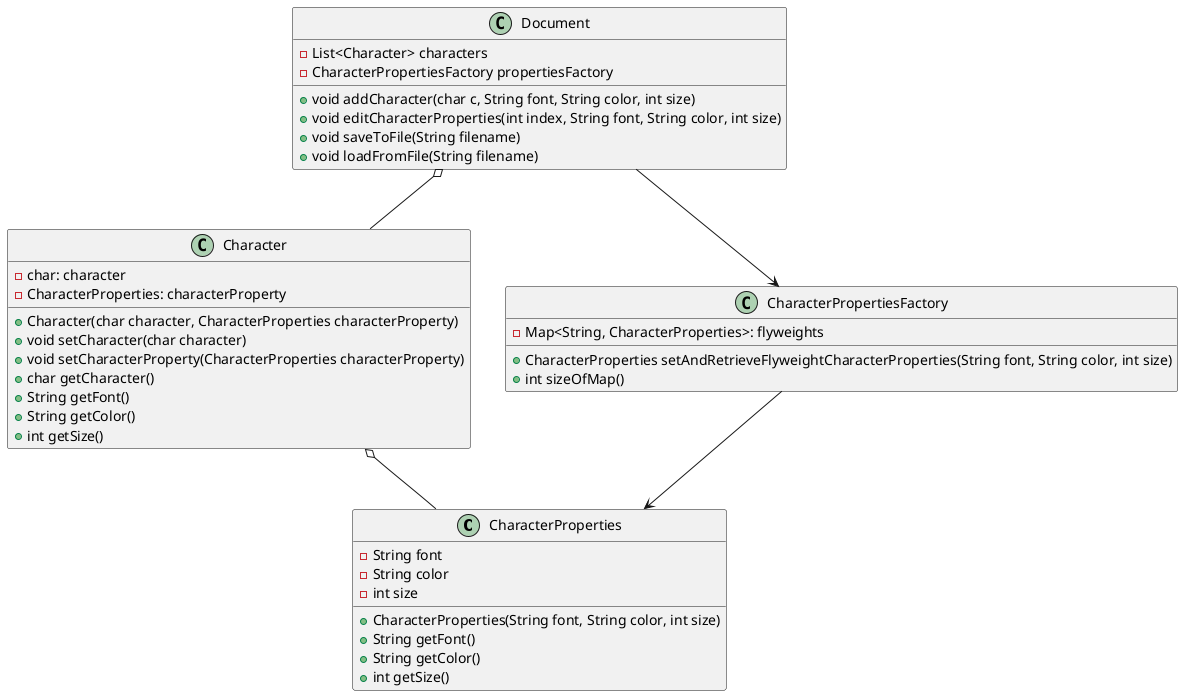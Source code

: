 @startuml
'https://plantuml.com/class-diagram

class CharacterProperties{
    -String font
    -String color
    -int size

    +CharacterProperties(String font, String color, int size)
    +String getFont()
    +String getColor()
    +int getSize()
}

class Character{
    -char: character
    -CharacterProperties: characterProperty

    +Character(char character, CharacterProperties characterProperty)
    +void setCharacter(char character)
    +void setCharacterProperty(CharacterProperties characterProperty)
    +char getCharacter()
    +String getFont()
    +String getColor()
    +int getSize()
}

class CharacterPropertiesFactory{
    -Map<String, CharacterProperties>: flyweights
    +CharacterProperties setAndRetrieveFlyweightCharacterProperties(String font, String color, int size)
    +int sizeOfMap()
}

class Document{
    -List<Character> characters
    -CharacterPropertiesFactory propertiesFactory

    +void addCharacter(char c, String font, String color, int size)
    +void editCharacterProperties(int index, String font, String color, int size)
    +void saveToFile(String filename)
    +void loadFromFile(String filename)
}

Document o-- Character
Character o-- CharacterProperties
Document --> CharacterPropertiesFactory
CharacterPropertiesFactory --> CharacterProperties

@enduml